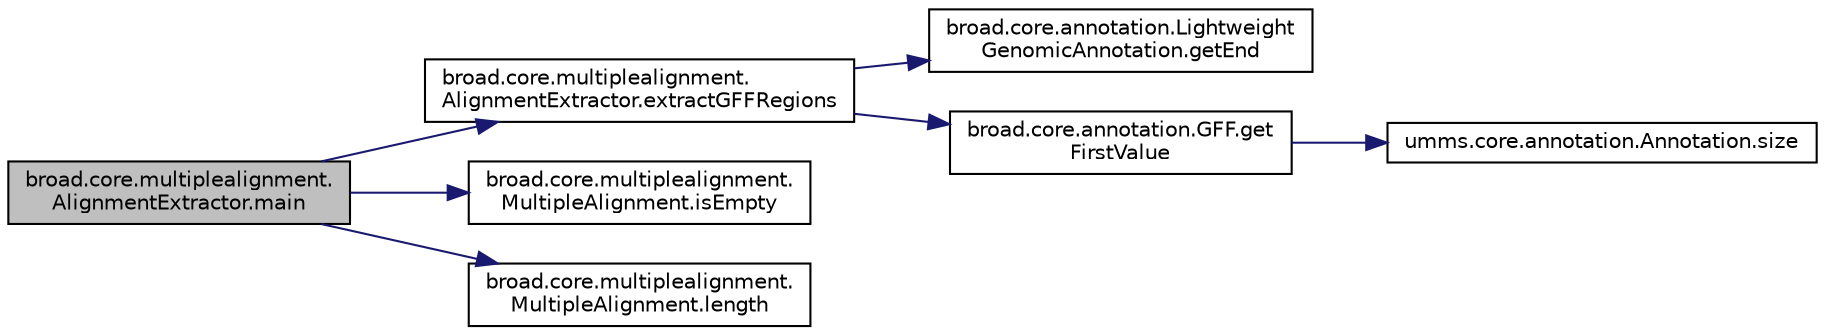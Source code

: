 digraph "broad.core.multiplealignment.AlignmentExtractor.main"
{
  edge [fontname="Helvetica",fontsize="10",labelfontname="Helvetica",labelfontsize="10"];
  node [fontname="Helvetica",fontsize="10",shape=record];
  rankdir="LR";
  Node1 [label="broad.core.multiplealignment.\lAlignmentExtractor.main",height=0.2,width=0.4,color="black", fillcolor="grey75", style="filled" fontcolor="black"];
  Node1 -> Node2 [color="midnightblue",fontsize="10",style="solid",fontname="Helvetica"];
  Node2 [label="broad.core.multiplealignment.\lAlignmentExtractor.extractGFFRegions",height=0.2,width=0.4,color="black", fillcolor="white", style="filled",URL="$classbroad_1_1core_1_1multiplealignment_1_1_alignment_extractor.html#a953ec88a63df9ac98e99814792206a06"];
  Node2 -> Node3 [color="midnightblue",fontsize="10",style="solid",fontname="Helvetica"];
  Node3 [label="broad.core.annotation.Lightweight\lGenomicAnnotation.getEnd",height=0.2,width=0.4,color="black", fillcolor="white", style="filled",URL="$interfacebroad_1_1core_1_1annotation_1_1_lightweight_genomic_annotation.html#a68b4fd4cda3321ffd91dd427df9b24a7"];
  Node2 -> Node4 [color="midnightblue",fontsize="10",style="solid",fontname="Helvetica"];
  Node4 [label="broad.core.annotation.GFF.get\lFirstValue",height=0.2,width=0.4,color="black", fillcolor="white", style="filled",URL="$classbroad_1_1core_1_1annotation_1_1_g_f_f.html#a4bbeab1dc47ec4c302cfc3aca1fe9c53"];
  Node4 -> Node5 [color="midnightblue",fontsize="10",style="solid",fontname="Helvetica"];
  Node5 [label="umms.core.annotation.Annotation.size",height=0.2,width=0.4,color="black", fillcolor="white", style="filled",URL="$interfaceumms_1_1core_1_1annotation_1_1_annotation.html#ab59b20bf3914e24babf0df6907bfb557"];
  Node1 -> Node6 [color="midnightblue",fontsize="10",style="solid",fontname="Helvetica"];
  Node6 [label="broad.core.multiplealignment.\lMultipleAlignment.isEmpty",height=0.2,width=0.4,color="black", fillcolor="white", style="filled",URL="$classbroad_1_1core_1_1multiplealignment_1_1_multiple_alignment.html#a4c4058ed47c1cf0ccf504de279f16f41"];
  Node1 -> Node7 [color="midnightblue",fontsize="10",style="solid",fontname="Helvetica"];
  Node7 [label="broad.core.multiplealignment.\lMultipleAlignment.length",height=0.2,width=0.4,color="black", fillcolor="white", style="filled",URL="$classbroad_1_1core_1_1multiplealignment_1_1_multiple_alignment.html#a513a01a3a33806fa00494ce890cacf61"];
}

